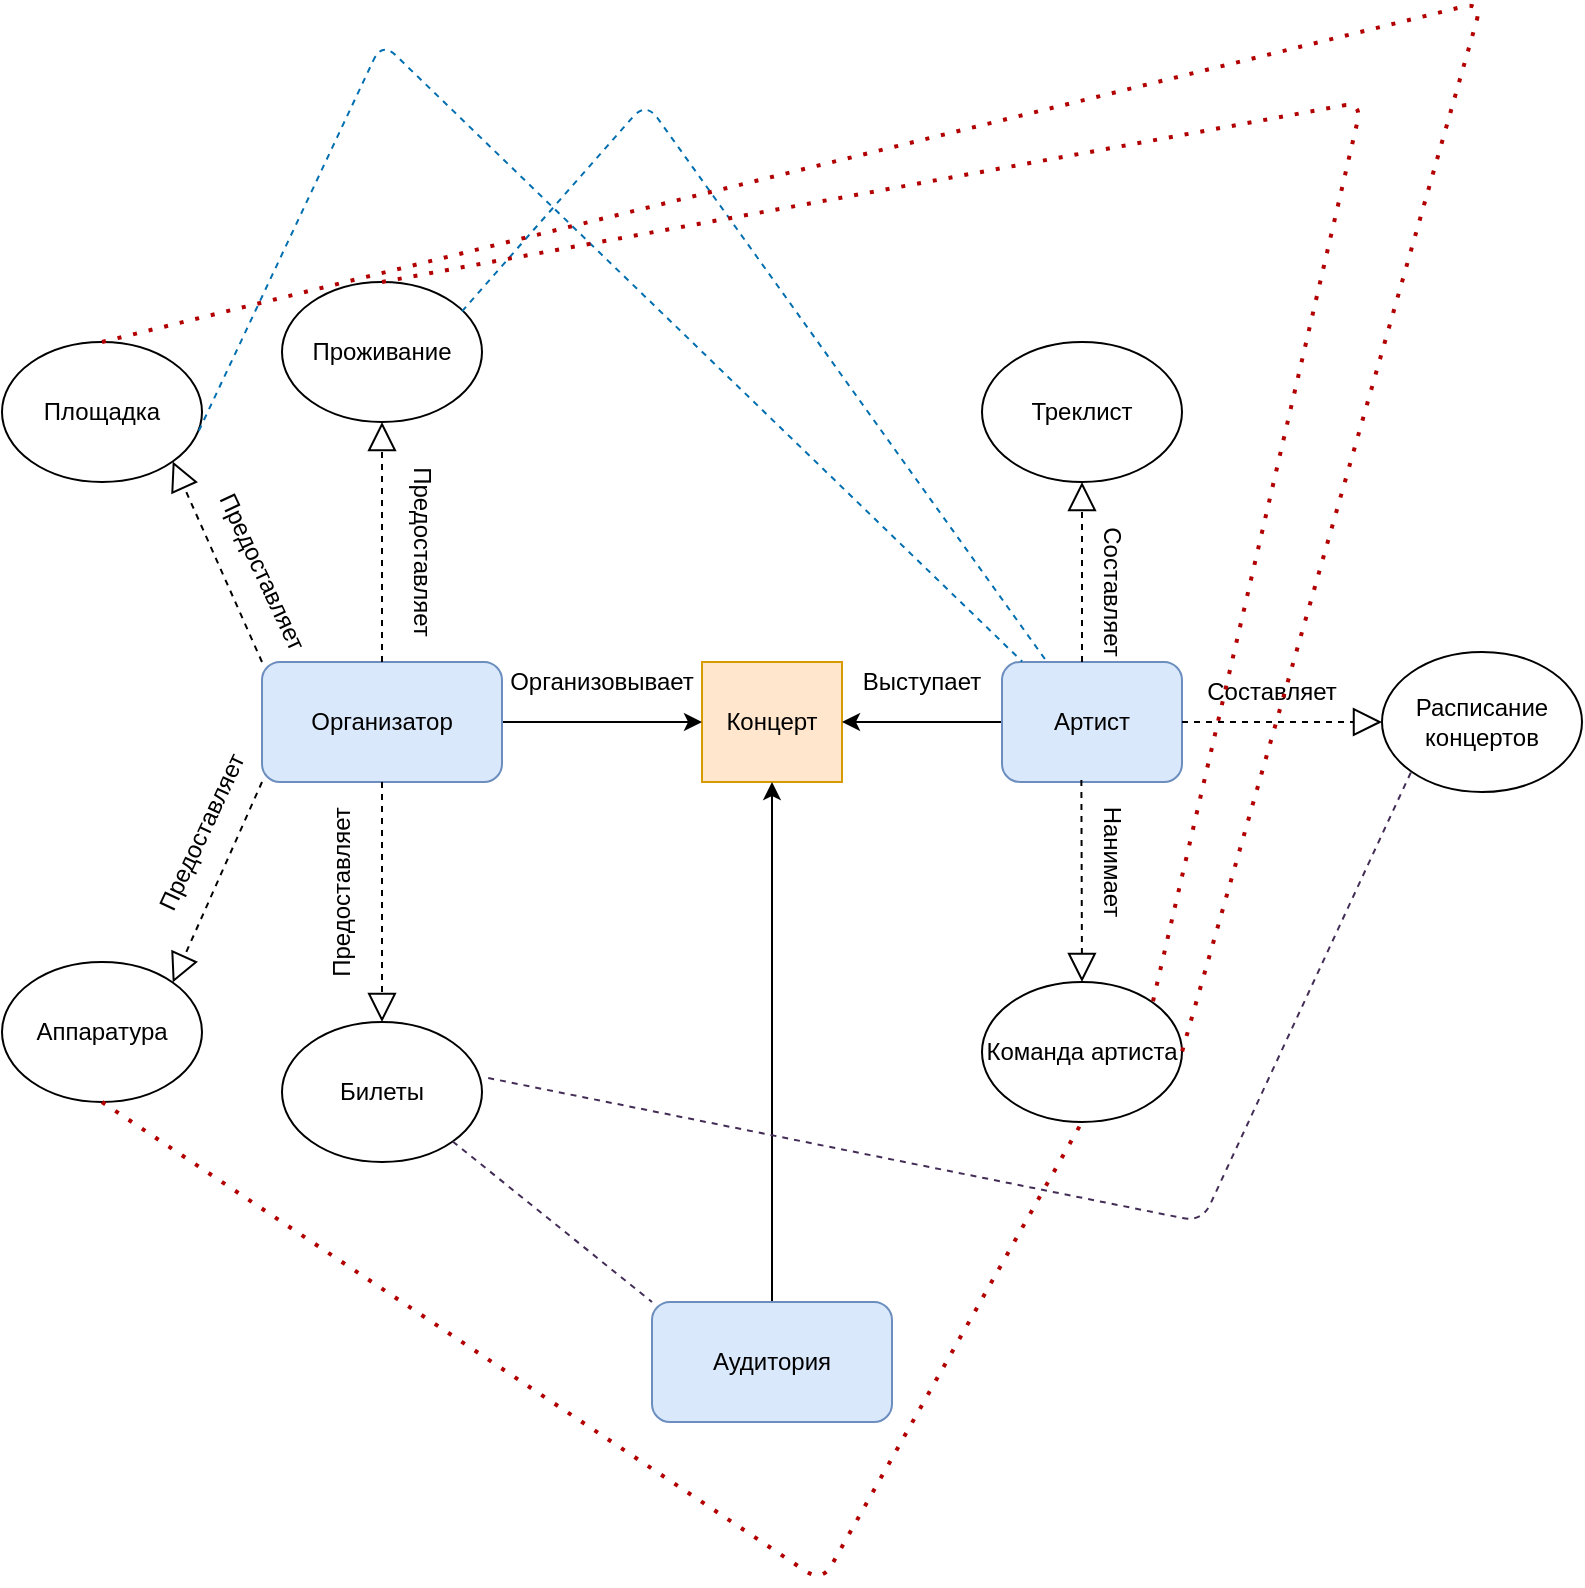 <mxfile version="13.6.9" type="google"><diagram id="_TMg8uf2vZEjSOS3fyqH" name="Страница 1"><mxGraphModel dx="864" dy="862" grid="1" gridSize="10" guides="1" tooltips="1" connect="1" arrows="1" fold="1" page="1" pageScale="1" pageWidth="827" pageHeight="1169" math="0" shadow="0"><root><mxCell id="0"/><mxCell id="1" parent="0"/><mxCell id="6DjuYJsliQSVFVbJRazn-23" value="Концерт" style="rounded=0;whiteSpace=wrap;html=1;fillColor=#ffe6cc;strokeColor=#d79b00;" vertex="1" parent="1"><mxGeometry x="370" y="370" width="70" height="60" as="geometry"/></mxCell><mxCell id="6DjuYJsliQSVFVbJRazn-487" style="edgeStyle=orthogonalEdgeStyle;rounded=0;orthogonalLoop=1;jettySize=auto;html=1;exitX=1;exitY=0.5;exitDx=0;exitDy=0;entryX=0;entryY=0.5;entryDx=0;entryDy=0;" edge="1" parent="1" source="6DjuYJsliQSVFVbJRazn-27" target="6DjuYJsliQSVFVbJRazn-23"><mxGeometry relative="1" as="geometry"/></mxCell><mxCell id="6DjuYJsliQSVFVbJRazn-27" value="Организатор" style="rounded=1;whiteSpace=wrap;html=1;fillColor=#dae8fc;strokeColor=#6c8ebf;" vertex="1" parent="1"><mxGeometry x="150" y="370" width="120" height="60" as="geometry"/></mxCell><mxCell id="6DjuYJsliQSVFVbJRazn-488" style="edgeStyle=orthogonalEdgeStyle;rounded=0;orthogonalLoop=1;jettySize=auto;html=1;exitX=0;exitY=0.5;exitDx=0;exitDy=0;entryX=1;entryY=0.5;entryDx=0;entryDy=0;" edge="1" parent="1" source="6DjuYJsliQSVFVbJRazn-28" target="6DjuYJsliQSVFVbJRazn-23"><mxGeometry relative="1" as="geometry"/></mxCell><mxCell id="6DjuYJsliQSVFVbJRazn-28" value="Артист" style="rounded=1;whiteSpace=wrap;html=1;fillColor=#dae8fc;strokeColor=#6c8ebf;" vertex="1" parent="1"><mxGeometry x="520" y="370" width="90" height="60" as="geometry"/></mxCell><mxCell id="6DjuYJsliQSVFVbJRazn-34" value="Аппаратура" style="ellipse;whiteSpace=wrap;html=1;" vertex="1" parent="1"><mxGeometry x="20" y="520" width="100" height="70" as="geometry"/></mxCell><mxCell id="6DjuYJsliQSVFVbJRazn-36" value="Площадка" style="ellipse;whiteSpace=wrap;html=1;" vertex="1" parent="1"><mxGeometry x="20" y="210" width="100" height="70" as="geometry"/></mxCell><mxCell id="6DjuYJsliQSVFVbJRazn-49" value="" style="endArrow=block;dashed=1;endFill=0;endSize=12;html=1;entryX=1;entryY=1;entryDx=0;entryDy=0;exitX=0;exitY=0;exitDx=0;exitDy=0;" edge="1" parent="1" source="6DjuYJsliQSVFVbJRazn-27" target="6DjuYJsliQSVFVbJRazn-36"><mxGeometry width="160" relative="1" as="geometry"><mxPoint x="230" y="350" as="sourcePoint"/><mxPoint x="390" y="350" as="targetPoint"/></mxGeometry></mxCell><mxCell id="6DjuYJsliQSVFVbJRazn-50" value="" style="endArrow=block;dashed=1;endFill=0;endSize=12;html=1;entryX=1;entryY=0;entryDx=0;entryDy=0;exitX=0;exitY=1;exitDx=0;exitDy=0;" edge="1" parent="1" source="6DjuYJsliQSVFVbJRazn-27" target="6DjuYJsliQSVFVbJRazn-34"><mxGeometry width="160" relative="1" as="geometry"><mxPoint x="130" y="520.42" as="sourcePoint"/><mxPoint x="95.597" y="469.999" as="targetPoint"/></mxGeometry></mxCell><mxCell id="6DjuYJsliQSVFVbJRazn-472" value="" style="endArrow=block;dashed=1;endFill=0;endSize=12;html=1;exitX=0.5;exitY=1;exitDx=0;exitDy=0;entryX=0.5;entryY=0;entryDx=0;entryDy=0;" edge="1" parent="1" source="6DjuYJsliQSVFVbJRazn-27" target="6DjuYJsliQSVFVbJRazn-476"><mxGeometry width="160" relative="1" as="geometry"><mxPoint x="227.2" y="480.42" as="sourcePoint"/><mxPoint x="210" y="490" as="targetPoint"/></mxGeometry></mxCell><mxCell id="6DjuYJsliQSVFVbJRazn-473" value="" style="endArrow=block;dashed=1;endFill=0;endSize=12;html=1;exitX=0.5;exitY=0;exitDx=0;exitDy=0;entryX=0.5;entryY=1;entryDx=0;entryDy=0;" edge="1" parent="1" source="6DjuYJsliQSVFVbJRazn-27" target="6DjuYJsliQSVFVbJRazn-475"><mxGeometry width="160" relative="1" as="geometry"><mxPoint x="204.4" y="370" as="sourcePoint"/><mxPoint x="210" y="300" as="targetPoint"/></mxGeometry></mxCell><mxCell id="6DjuYJsliQSVFVbJRazn-475" value="Проживание" style="ellipse;whiteSpace=wrap;html=1;" vertex="1" parent="1"><mxGeometry x="160" y="180" width="100" height="70" as="geometry"/></mxCell><mxCell id="6DjuYJsliQSVFVbJRazn-476" value="Билеты" style="ellipse;whiteSpace=wrap;html=1;" vertex="1" parent="1"><mxGeometry x="160" y="550" width="100" height="70" as="geometry"/></mxCell><mxCell id="6DjuYJsliQSVFVbJRazn-477" value="Треклист" style="ellipse;whiteSpace=wrap;html=1;" vertex="1" parent="1"><mxGeometry x="510" y="210" width="100" height="70" as="geometry"/></mxCell><mxCell id="6DjuYJsliQSVFVbJRazn-478" value="Команда артиста" style="ellipse;whiteSpace=wrap;html=1;" vertex="1" parent="1"><mxGeometry x="510" y="530" width="100" height="70" as="geometry"/></mxCell><mxCell id="6DjuYJsliQSVFVbJRazn-479" value="Расписание концертов" style="ellipse;whiteSpace=wrap;html=1;" vertex="1" parent="1"><mxGeometry x="710" y="365" width="100" height="70" as="geometry"/></mxCell><mxCell id="6DjuYJsliQSVFVbJRazn-480" value="" style="endArrow=block;dashed=1;endFill=0;endSize=12;html=1;entryX=0.5;entryY=1;entryDx=0;entryDy=0;" edge="1" parent="1" target="6DjuYJsliQSVFVbJRazn-477"><mxGeometry width="160" relative="1" as="geometry"><mxPoint x="560" y="370" as="sourcePoint"/><mxPoint x="560.0" y="310" as="targetPoint"/></mxGeometry></mxCell><mxCell id="6DjuYJsliQSVFVbJRazn-481" value="" style="endArrow=block;dashed=1;endFill=0;endSize=12;html=1;exitX=0.441;exitY=0.983;exitDx=0;exitDy=0;exitPerimeter=0;" edge="1" parent="1" source="6DjuYJsliQSVFVbJRazn-28"><mxGeometry width="160" relative="1" as="geometry"><mxPoint x="560.0" y="470" as="sourcePoint"/><mxPoint x="560" y="530" as="targetPoint"/></mxGeometry></mxCell><mxCell id="6DjuYJsliQSVFVbJRazn-482" value="" style="endArrow=block;dashed=1;endFill=0;endSize=12;html=1;exitX=1;exitY=0.5;exitDx=0;exitDy=0;entryX=0;entryY=0.5;entryDx=0;entryDy=0;" edge="1" parent="1" source="6DjuYJsliQSVFVbJRazn-28" target="6DjuYJsliQSVFVbJRazn-479"><mxGeometry width="160" relative="1" as="geometry"><mxPoint x="670" y="390" as="sourcePoint"/><mxPoint x="670" y="450" as="targetPoint"/></mxGeometry></mxCell><mxCell id="6DjuYJsliQSVFVbJRazn-483" value="Предоставляет&lt;br&gt;" style="text;html=1;strokeColor=none;fillColor=none;align=center;verticalAlign=middle;whiteSpace=wrap;rounded=0;rotation=65;" vertex="1" parent="1"><mxGeometry x="130" y="310" width="40" height="30" as="geometry"/></mxCell><mxCell id="6DjuYJsliQSVFVbJRazn-484" value="Предоставляет&lt;br&gt;" style="text;html=1;strokeColor=none;fillColor=none;align=center;verticalAlign=middle;whiteSpace=wrap;rounded=0;rotation=-90;" vertex="1" parent="1"><mxGeometry x="170" y="470" width="40" height="30" as="geometry"/></mxCell><mxCell id="6DjuYJsliQSVFVbJRazn-485" value="Предоставляет&lt;br&gt;" style="text;html=1;strokeColor=none;fillColor=none;align=center;verticalAlign=middle;whiteSpace=wrap;rounded=0;rotation=-65;" vertex="1" parent="1"><mxGeometry x="100" y="440" width="40" height="30" as="geometry"/></mxCell><mxCell id="6DjuYJsliQSVFVbJRazn-489" value="Предоставляет&lt;br&gt;" style="text;html=1;strokeColor=none;fillColor=none;align=center;verticalAlign=middle;whiteSpace=wrap;rounded=0;rotation=90;" vertex="1" parent="1"><mxGeometry x="210" y="300" width="40" height="30" as="geometry"/></mxCell><mxCell id="6DjuYJsliQSVFVbJRazn-490" value="Организовывает&lt;br&gt;" style="text;html=1;strokeColor=none;fillColor=none;align=center;verticalAlign=middle;whiteSpace=wrap;rounded=0;" vertex="1" parent="1"><mxGeometry x="300" y="370" width="40" height="20" as="geometry"/></mxCell><mxCell id="6DjuYJsliQSVFVbJRazn-491" value="Выступает&lt;br&gt;" style="text;html=1;strokeColor=none;fillColor=none;align=center;verticalAlign=middle;whiteSpace=wrap;rounded=0;" vertex="1" parent="1"><mxGeometry x="460" y="370" width="40" height="20" as="geometry"/></mxCell><mxCell id="6DjuYJsliQSVFVbJRazn-493" value="Составляет&lt;br&gt;" style="text;html=1;strokeColor=none;fillColor=none;align=center;verticalAlign=middle;whiteSpace=wrap;rounded=0;rotation=90;" vertex="1" parent="1"><mxGeometry x="560" y="330" width="30" height="10" as="geometry"/></mxCell><mxCell id="6DjuYJsliQSVFVbJRazn-494" value="Составляет&lt;br&gt;" style="text;html=1;strokeColor=none;fillColor=none;align=center;verticalAlign=middle;whiteSpace=wrap;rounded=0;rotation=0;" vertex="1" parent="1"><mxGeometry x="640" y="380" width="30" height="10" as="geometry"/></mxCell><mxCell id="6DjuYJsliQSVFVbJRazn-495" value="Нанимает&lt;br&gt;" style="text;html=1;strokeColor=none;fillColor=none;align=center;verticalAlign=middle;whiteSpace=wrap;rounded=0;rotation=90;" vertex="1" parent="1"><mxGeometry x="555" y="460" width="40" height="20" as="geometry"/></mxCell><mxCell id="6DjuYJsliQSVFVbJRazn-498" style="edgeStyle=orthogonalEdgeStyle;rounded=0;orthogonalLoop=1;jettySize=auto;html=1;entryX=0.5;entryY=1;entryDx=0;entryDy=0;" edge="1" parent="1" source="6DjuYJsliQSVFVbJRazn-497" target="6DjuYJsliQSVFVbJRazn-23"><mxGeometry relative="1" as="geometry"/></mxCell><mxCell id="6DjuYJsliQSVFVbJRazn-497" value="Аудитория" style="rounded=1;whiteSpace=wrap;html=1;fillColor=#dae8fc;strokeColor=#6c8ebf;" vertex="1" parent="1"><mxGeometry x="345" y="690" width="120" height="60" as="geometry"/></mxCell><mxCell id="6DjuYJsliQSVFVbJRazn-501" value="" style="endArrow=none;dashed=1;html=1;entryX=0.112;entryY=-0.004;entryDx=0;entryDy=0;entryPerimeter=0;exitX=0.984;exitY=0.635;exitDx=0;exitDy=0;exitPerimeter=0;fillColor=#1ba1e2;strokeColor=#006EAF;" edge="1" parent="1" source="6DjuYJsliQSVFVbJRazn-36" target="6DjuYJsliQSVFVbJRazn-28"><mxGeometry width="50" height="50" relative="1" as="geometry"><mxPoint x="480" y="350" as="sourcePoint"/><mxPoint x="530" y="300" as="targetPoint"/><Array as="points"><mxPoint x="210" y="60"/></Array></mxGeometry></mxCell><mxCell id="6DjuYJsliQSVFVbJRazn-502" value="" style="endArrow=none;dashed=1;html=1;entryX=0.25;entryY=0;entryDx=0;entryDy=0;exitX=0.984;exitY=0.635;exitDx=0;exitDy=0;exitPerimeter=0;fillColor=#1ba1e2;strokeColor=#006EAF;" edge="1" parent="1" target="6DjuYJsliQSVFVbJRazn-28"><mxGeometry width="50" height="50" relative="1" as="geometry"><mxPoint x="250.0" y="194.69" as="sourcePoint"/><mxPoint x="661.68" y="310.0" as="targetPoint"/><Array as="points"><mxPoint x="342" y="90"/></Array></mxGeometry></mxCell><mxCell id="6DjuYJsliQSVFVbJRazn-503" value="" style="endArrow=none;dashed=1;html=1;entryX=0;entryY=0;entryDx=0;entryDy=0;exitX=1;exitY=1;exitDx=0;exitDy=0;fillColor=#76608a;strokeColor=#432D57;" edge="1" parent="1" source="6DjuYJsliQSVFVbJRazn-476" target="6DjuYJsliQSVFVbJRazn-497"><mxGeometry width="50" height="50" relative="1" as="geometry"><mxPoint x="270" y="660" as="sourcePoint"/><mxPoint x="320" y="610" as="targetPoint"/></mxGeometry></mxCell><mxCell id="6DjuYJsliQSVFVbJRazn-504" value="" style="endArrow=none;dashed=1;html=1;entryX=0;entryY=1;entryDx=0;entryDy=0;exitX=1.031;exitY=0.4;exitDx=0;exitDy=0;exitPerimeter=0;fillColor=#76608a;strokeColor=#432D57;" edge="1" parent="1" source="6DjuYJsliQSVFVbJRazn-476" target="6DjuYJsliQSVFVbJRazn-479"><mxGeometry width="50" height="50" relative="1" as="geometry"><mxPoint x="270" y="590" as="sourcePoint"/><mxPoint x="320" y="540" as="targetPoint"/><Array as="points"><mxPoint x="620" y="650"/></Array></mxGeometry></mxCell><mxCell id="6DjuYJsliQSVFVbJRazn-505" value="" style="endArrow=none;dashed=1;html=1;dashPattern=1 3;strokeWidth=2;fillColor=#e51400;strokeColor=#B20000;exitX=0.5;exitY=1;exitDx=0;exitDy=0;entryX=0.5;entryY=1;entryDx=0;entryDy=0;" edge="1" parent="1" source="6DjuYJsliQSVFVbJRazn-34" target="6DjuYJsliQSVFVbJRazn-478"><mxGeometry width="50" height="50" relative="1" as="geometry"><mxPoint x="140" y="700" as="sourcePoint"/><mxPoint x="190" y="650" as="targetPoint"/><Array as="points"><mxPoint x="430" y="830"/></Array></mxGeometry></mxCell><mxCell id="6DjuYJsliQSVFVbJRazn-507" value="" style="endArrow=none;dashed=1;html=1;dashPattern=1 3;strokeWidth=2;fillColor=#e51400;strokeColor=#B20000;exitX=0.5;exitY=0;exitDx=0;exitDy=0;entryX=1;entryY=0.5;entryDx=0;entryDy=0;" edge="1" parent="1" source="6DjuYJsliQSVFVbJRazn-36" target="6DjuYJsliQSVFVbJRazn-478"><mxGeometry width="50" height="50" relative="1" as="geometry"><mxPoint x="70" y="160" as="sourcePoint"/><mxPoint x="120" y="110" as="targetPoint"/><Array as="points"><mxPoint x="760" y="40"/></Array></mxGeometry></mxCell><mxCell id="6DjuYJsliQSVFVbJRazn-508" value="" style="endArrow=none;dashed=1;html=1;dashPattern=1 3;strokeWidth=2;fillColor=#e51400;strokeColor=#B20000;exitX=0.5;exitY=0;exitDx=0;exitDy=0;entryX=1;entryY=0;entryDx=0;entryDy=0;" edge="1" parent="1" source="6DjuYJsliQSVFVbJRazn-475" target="6DjuYJsliQSVFVbJRazn-478"><mxGeometry width="50" height="50" relative="1" as="geometry"><mxPoint x="60" y="150" as="sourcePoint"/><mxPoint x="110" y="100" as="targetPoint"/><Array as="points"><mxPoint x="700" y="90"/></Array></mxGeometry></mxCell></root></mxGraphModel></diagram></mxfile>